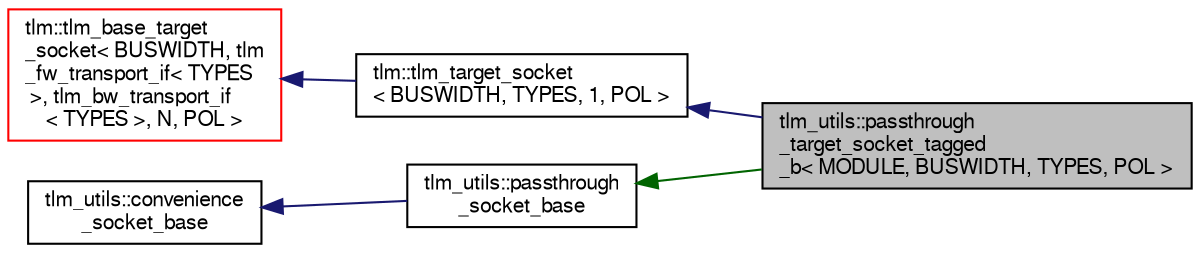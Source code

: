 digraph "tlm_utils::passthrough_target_socket_tagged_b&lt; MODULE, BUSWIDTH, TYPES, POL &gt;"
{
  edge [fontname="FreeSans",fontsize="10",labelfontname="FreeSans",labelfontsize="10"];
  node [fontname="FreeSans",fontsize="10",shape=record];
  rankdir="LR";
  Node10 [label="tlm_utils::passthrough\l_target_socket_tagged\l_b\< MODULE, BUSWIDTH, TYPES, POL \>",height=0.2,width=0.4,color="black", fillcolor="grey75", style="filled", fontcolor="black"];
  Node11 -> Node10 [dir="back",color="midnightblue",fontsize="10",style="solid",fontname="FreeSans"];
  Node11 [label="tlm::tlm_target_socket\l\< BUSWIDTH, TYPES, 1, POL \>",height=0.2,width=0.4,color="black", fillcolor="white", style="filled",URL="$a02523.html"];
  Node12 -> Node11 [dir="back",color="midnightblue",fontsize="10",style="solid",fontname="FreeSans"];
  Node12 [label="tlm::tlm_base_target\l_socket\< BUSWIDTH, tlm\l_fw_transport_if\< TYPES\l \>, tlm_bw_transport_if\l\< TYPES \>, N, POL \>",height=0.2,width=0.4,color="red", fillcolor="white", style="filled",URL="$a02511.html"];
  Node21 -> Node10 [dir="back",color="darkgreen",fontsize="10",style="solid",fontname="FreeSans"];
  Node21 [label="tlm_utils::passthrough\l_socket_base",height=0.2,width=0.4,color="black", fillcolor="white", style="filled",URL="$a02535.html"];
  Node22 -> Node21 [dir="back",color="midnightblue",fontsize="10",style="solid",fontname="FreeSans"];
  Node22 [label="tlm_utils::convenience\l_socket_base",height=0.2,width=0.4,color="black", fillcolor="white", style="filled",URL="$a02527.html"];
}
